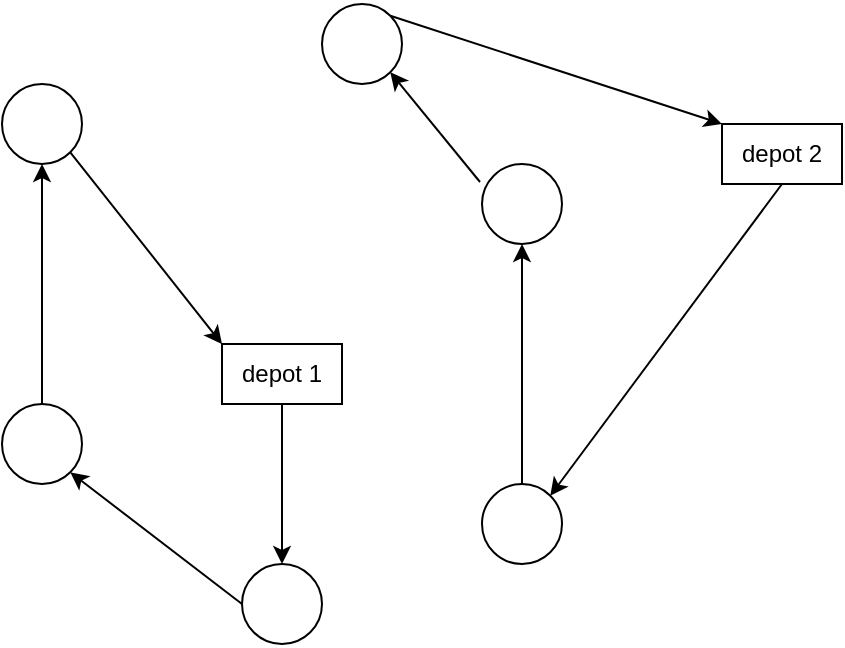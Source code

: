 <mxfile version="13.7.1" type="github">
  <diagram id="ndOlfQx_AdST0ek4MqIJ" name="Page-1">
    <mxGraphModel dx="466" dy="771" grid="1" gridSize="10" guides="1" tooltips="1" connect="1" arrows="1" fold="1" page="1" pageScale="1" pageWidth="850" pageHeight="1100" math="0" shadow="0">
      <root>
        <mxCell id="0" />
        <mxCell id="1" parent="0" />
        <mxCell id="iwBKz4_eaj-sk2Z5MG3H-1" value="" style="ellipse;whiteSpace=wrap;html=1;aspect=fixed;" vertex="1" parent="1">
          <mxGeometry x="400" y="320" width="40" height="40" as="geometry" />
        </mxCell>
        <mxCell id="iwBKz4_eaj-sk2Z5MG3H-18" value="" style="edgeStyle=orthogonalEdgeStyle;rounded=0;orthogonalLoop=1;jettySize=auto;html=1;" edge="1" parent="1" source="iwBKz4_eaj-sk2Z5MG3H-2" target="iwBKz4_eaj-sk2Z5MG3H-4">
          <mxGeometry relative="1" as="geometry" />
        </mxCell>
        <mxCell id="iwBKz4_eaj-sk2Z5MG3H-2" value="depot 1" style="rounded=0;whiteSpace=wrap;html=1;" vertex="1" parent="1">
          <mxGeometry x="270" y="250" width="60" height="30" as="geometry" />
        </mxCell>
        <mxCell id="iwBKz4_eaj-sk2Z5MG3H-3" value="" style="ellipse;whiteSpace=wrap;html=1;aspect=fixed;" vertex="1" parent="1">
          <mxGeometry x="400" y="160" width="40" height="40" as="geometry" />
        </mxCell>
        <mxCell id="iwBKz4_eaj-sk2Z5MG3H-4" value="" style="ellipse;whiteSpace=wrap;html=1;aspect=fixed;" vertex="1" parent="1">
          <mxGeometry x="280" y="360" width="40" height="40" as="geometry" />
        </mxCell>
        <mxCell id="iwBKz4_eaj-sk2Z5MG3H-5" value="" style="ellipse;whiteSpace=wrap;html=1;aspect=fixed;" vertex="1" parent="1">
          <mxGeometry x="160" y="280" width="40" height="40" as="geometry" />
        </mxCell>
        <mxCell id="iwBKz4_eaj-sk2Z5MG3H-6" value="" style="ellipse;whiteSpace=wrap;html=1;aspect=fixed;" vertex="1" parent="1">
          <mxGeometry x="320" y="80" width="40" height="40" as="geometry" />
        </mxCell>
        <mxCell id="iwBKz4_eaj-sk2Z5MG3H-7" value="" style="ellipse;whiteSpace=wrap;html=1;aspect=fixed;" vertex="1" parent="1">
          <mxGeometry x="160" y="120" width="40" height="40" as="geometry" />
        </mxCell>
        <mxCell id="iwBKz4_eaj-sk2Z5MG3H-11" value="" style="endArrow=classic;html=1;exitX=0.5;exitY=0;exitDx=0;exitDy=0;entryX=0.5;entryY=1;entryDx=0;entryDy=0;" edge="1" parent="1" source="iwBKz4_eaj-sk2Z5MG3H-1" target="iwBKz4_eaj-sk2Z5MG3H-3">
          <mxGeometry width="50" height="50" relative="1" as="geometry">
            <mxPoint x="340" y="290" as="sourcePoint" />
            <mxPoint x="408" y="343" as="targetPoint" />
          </mxGeometry>
        </mxCell>
        <mxCell id="iwBKz4_eaj-sk2Z5MG3H-12" value="" style="endArrow=classic;html=1;exitX=-0.025;exitY=0.225;exitDx=0;exitDy=0;entryX=1;entryY=1;entryDx=0;entryDy=0;exitPerimeter=0;" edge="1" parent="1" source="iwBKz4_eaj-sk2Z5MG3H-3" target="iwBKz4_eaj-sk2Z5MG3H-6">
          <mxGeometry width="50" height="50" relative="1" as="geometry">
            <mxPoint x="319" y="260" as="sourcePoint" />
            <mxPoint x="319" y="140" as="targetPoint" />
          </mxGeometry>
        </mxCell>
        <mxCell id="iwBKz4_eaj-sk2Z5MG3H-13" value="" style="endArrow=classic;html=1;exitX=1;exitY=1;exitDx=0;exitDy=0;entryX=0;entryY=0;entryDx=0;entryDy=0;" edge="1" parent="1" source="iwBKz4_eaj-sk2Z5MG3H-7" target="iwBKz4_eaj-sk2Z5MG3H-2">
          <mxGeometry width="50" height="50" relative="1" as="geometry">
            <mxPoint x="409" y="179" as="sourcePoint" />
            <mxPoint x="364.142" y="124.142" as="targetPoint" />
          </mxGeometry>
        </mxCell>
        <mxCell id="iwBKz4_eaj-sk2Z5MG3H-15" value="" style="endArrow=classic;html=1;exitX=0;exitY=0.5;exitDx=0;exitDy=0;entryX=1;entryY=1;entryDx=0;entryDy=0;" edge="1" parent="1" source="iwBKz4_eaj-sk2Z5MG3H-4" target="iwBKz4_eaj-sk2Z5MG3H-5">
          <mxGeometry width="50" height="50" relative="1" as="geometry">
            <mxPoint x="204.142" y="164.142" as="sourcePoint" />
            <mxPoint x="301.542" y="371.876" as="targetPoint" />
          </mxGeometry>
        </mxCell>
        <mxCell id="iwBKz4_eaj-sk2Z5MG3H-16" value="" style="endArrow=classic;html=1;exitX=0.5;exitY=0;exitDx=0;exitDy=0;" edge="1" parent="1" source="iwBKz4_eaj-sk2Z5MG3H-5" target="iwBKz4_eaj-sk2Z5MG3H-7">
          <mxGeometry width="50" height="50" relative="1" as="geometry">
            <mxPoint x="290" y="390" as="sourcePoint" />
            <mxPoint x="204.142" y="324.142" as="targetPoint" />
          </mxGeometry>
        </mxCell>
        <mxCell id="iwBKz4_eaj-sk2Z5MG3H-17" value="depot 2" style="rounded=0;whiteSpace=wrap;html=1;" vertex="1" parent="1">
          <mxGeometry x="520" y="140" width="60" height="30" as="geometry" />
        </mxCell>
        <mxCell id="iwBKz4_eaj-sk2Z5MG3H-19" value="" style="endArrow=classic;html=1;exitX=0.5;exitY=1;exitDx=0;exitDy=0;entryX=1;entryY=0;entryDx=0;entryDy=0;" edge="1" parent="1" source="iwBKz4_eaj-sk2Z5MG3H-17" target="iwBKz4_eaj-sk2Z5MG3H-1">
          <mxGeometry width="50" height="50" relative="1" as="geometry">
            <mxPoint x="430" y="330" as="sourcePoint" />
            <mxPoint x="430" y="210" as="targetPoint" />
          </mxGeometry>
        </mxCell>
        <mxCell id="iwBKz4_eaj-sk2Z5MG3H-20" value="" style="endArrow=classic;html=1;exitX=1;exitY=0;exitDx=0;exitDy=0;entryX=0;entryY=0;entryDx=0;entryDy=0;" edge="1" parent="1" source="iwBKz4_eaj-sk2Z5MG3H-6" target="iwBKz4_eaj-sk2Z5MG3H-17">
          <mxGeometry width="50" height="50" relative="1" as="geometry">
            <mxPoint x="409" y="179" as="sourcePoint" />
            <mxPoint x="364.142" y="124.142" as="targetPoint" />
          </mxGeometry>
        </mxCell>
      </root>
    </mxGraphModel>
  </diagram>
</mxfile>
